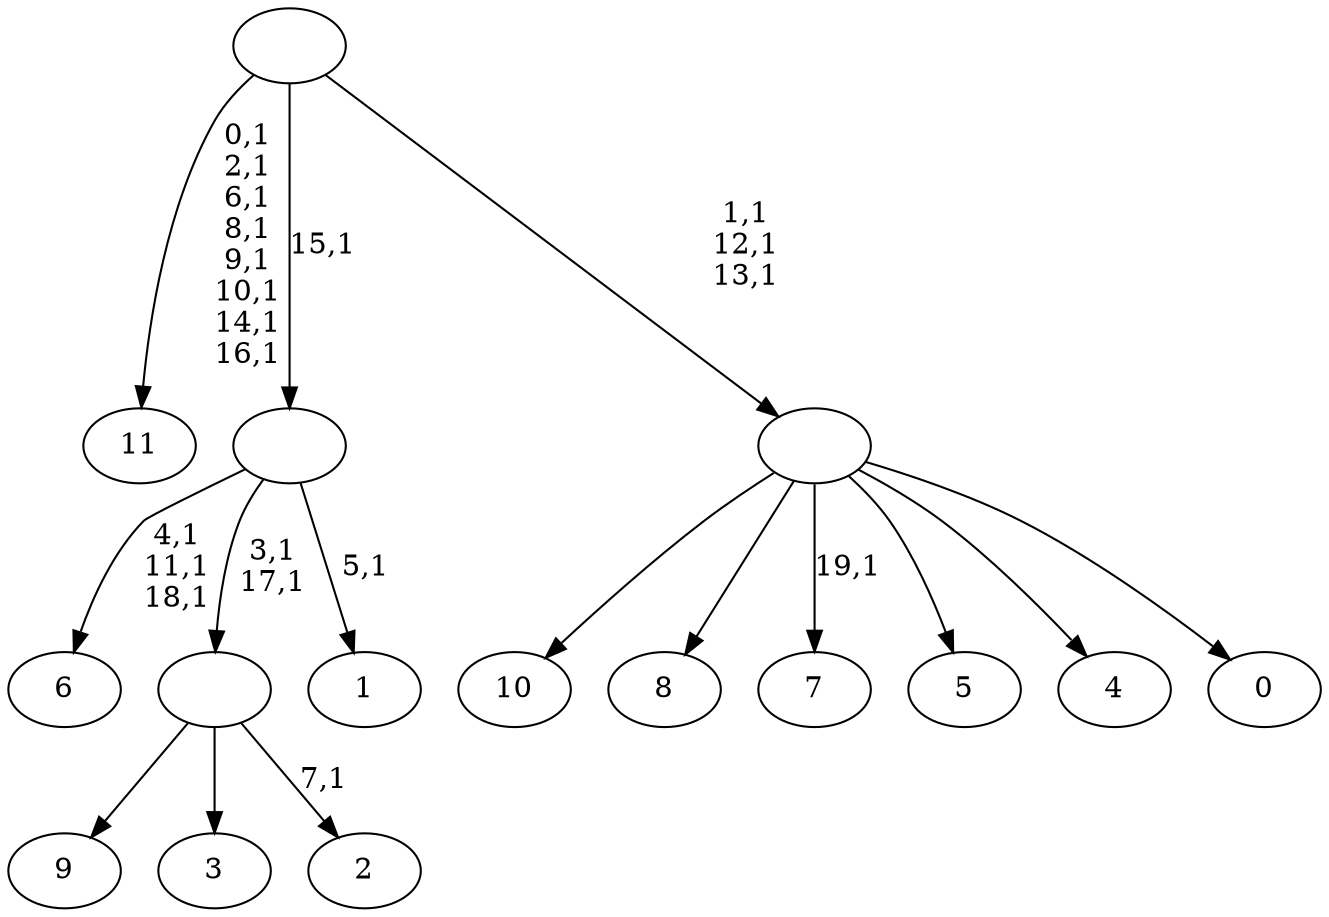 digraph T {
	32 [label="11"]
	23 [label="10"]
	22 [label="9"]
	21 [label="8"]
	20 [label="7"]
	18 [label="6"]
	14 [label="5"]
	13 [label="4"]
	12 [label="3"]
	11 [label="2"]
	9 [label=""]
	7 [label="1"]
	5 [label=""]
	4 [label="0"]
	3 [label=""]
	0 [label=""]
	9 -> 11 [label="7,1"]
	9 -> 22 [label=""]
	9 -> 12 [label=""]
	5 -> 7 [label="5,1"]
	5 -> 9 [label="3,1\n17,1"]
	5 -> 18 [label="4,1\n11,1\n18,1"]
	3 -> 20 [label="19,1"]
	3 -> 23 [label=""]
	3 -> 21 [label=""]
	3 -> 14 [label=""]
	3 -> 13 [label=""]
	3 -> 4 [label=""]
	0 -> 3 [label="1,1\n12,1\n13,1"]
	0 -> 32 [label="0,1\n2,1\n6,1\n8,1\n9,1\n10,1\n14,1\n16,1"]
	0 -> 5 [label="15,1"]
}
